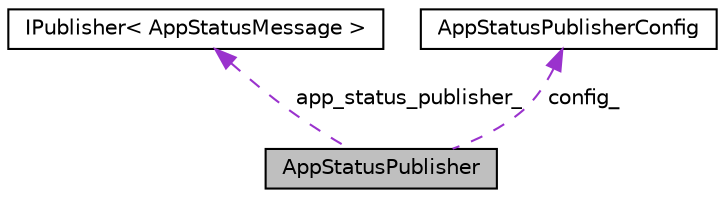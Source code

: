 digraph "AppStatusPublisher"
{
 // LATEX_PDF_SIZE
  edge [fontname="Helvetica",fontsize="10",labelfontname="Helvetica",labelfontsize="10"];
  node [fontname="Helvetica",fontsize="10",shape=record];
  Node1 [label="AppStatusPublisher",height=0.2,width=0.4,color="black", fillcolor="grey75", style="filled", fontcolor="black",tooltip="Application status publisher for publishing application status messages."];
  Node2 -> Node1 [dir="back",color="darkorchid3",fontsize="10",style="dashed",label=" app_status_publisher_" ,fontname="Helvetica"];
  Node2 [label="IPublisher\< AppStatusMessage \>",height=0.2,width=0.4,color="black", fillcolor="white", style="filled",URL="$classIPublisher.html",tooltip=" "];
  Node3 -> Node1 [dir="back",color="darkorchid3",fontsize="10",style="dashed",label=" config_" ,fontname="Helvetica"];
  Node3 [label="AppStatusPublisherConfig",height=0.2,width=0.4,color="black", fillcolor="white", style="filled",URL="$structAppStatusPublisherConfig.html",tooltip="Config parameters for the application status publisher."];
}

